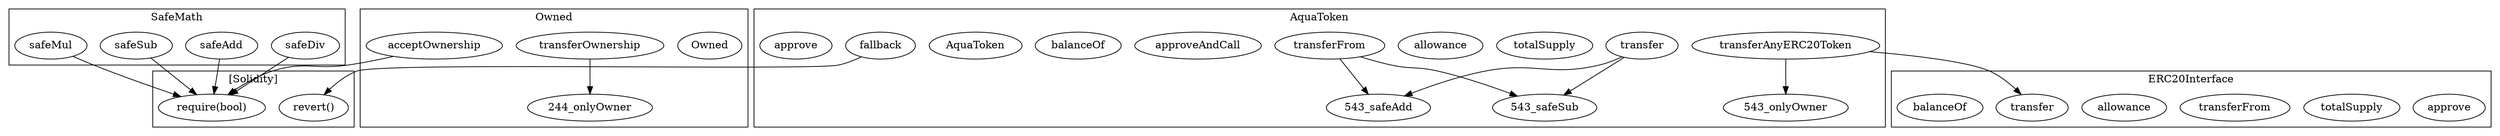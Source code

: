 strict digraph {
subgraph cluster_96_SafeMath {
label = "SafeMath"
"96_safeSub" [label="safeSub"]
"96_safeMul" [label="safeMul"]
"96_safeDiv" [label="safeDiv"]
"96_safeAdd" [label="safeAdd"]
}subgraph cluster_163_ERC20Interface {
label = "ERC20Interface"
"163_approve" [label="approve"]
"163_totalSupply" [label="totalSupply"]
"163_transferFrom" [label="transferFrom"]
"163_allowance" [label="allowance"]
"163_transfer" [label="transfer"]
"163_balanceOf" [label="balanceOf"]
}subgraph cluster_244_Owned {
label = "Owned"
"244_Owned" [label="Owned"]
"244_acceptOwnership" [label="acceptOwnership"]
"244_transferOwnership" [label="transferOwnership"]
"244_transferOwnership" -> "244_onlyOwner"
}subgraph cluster_543_AquaToken {
label = "AquaToken"
"543_transferFrom" [label="transferFrom"]
"543_transfer" [label="transfer"]
"543_totalSupply" [label="totalSupply"]
"543_allowance" [label="allowance"]
"543_transferAnyERC20Token" [label="transferAnyERC20Token"]
"543_approveAndCall" [label="approveAndCall"]
"543_balanceOf" [label="balanceOf"]
"543_AquaToken" [label="AquaToken"]
"543_fallback" [label="fallback"]
"543_approve" [label="approve"]
"543_transferAnyERC20Token" -> "543_onlyOwner"
"543_transferFrom" -> "543_safeSub"
"543_transfer" -> "543_safeAdd"
"543_transferFrom" -> "543_safeAdd"
"543_transfer" -> "543_safeSub"
}subgraph cluster_solidity {
label = "[Solidity]"
"require(bool)" 
"revert()" 
"244_acceptOwnership" -> "require(bool)"
"96_safeDiv" -> "require(bool)"
"96_safeSub" -> "require(bool)"
"96_safeMul" -> "require(bool)"
"543_fallback" -> "revert()"
"96_safeAdd" -> "require(bool)"
}"543_transferAnyERC20Token" -> "163_transfer"
}